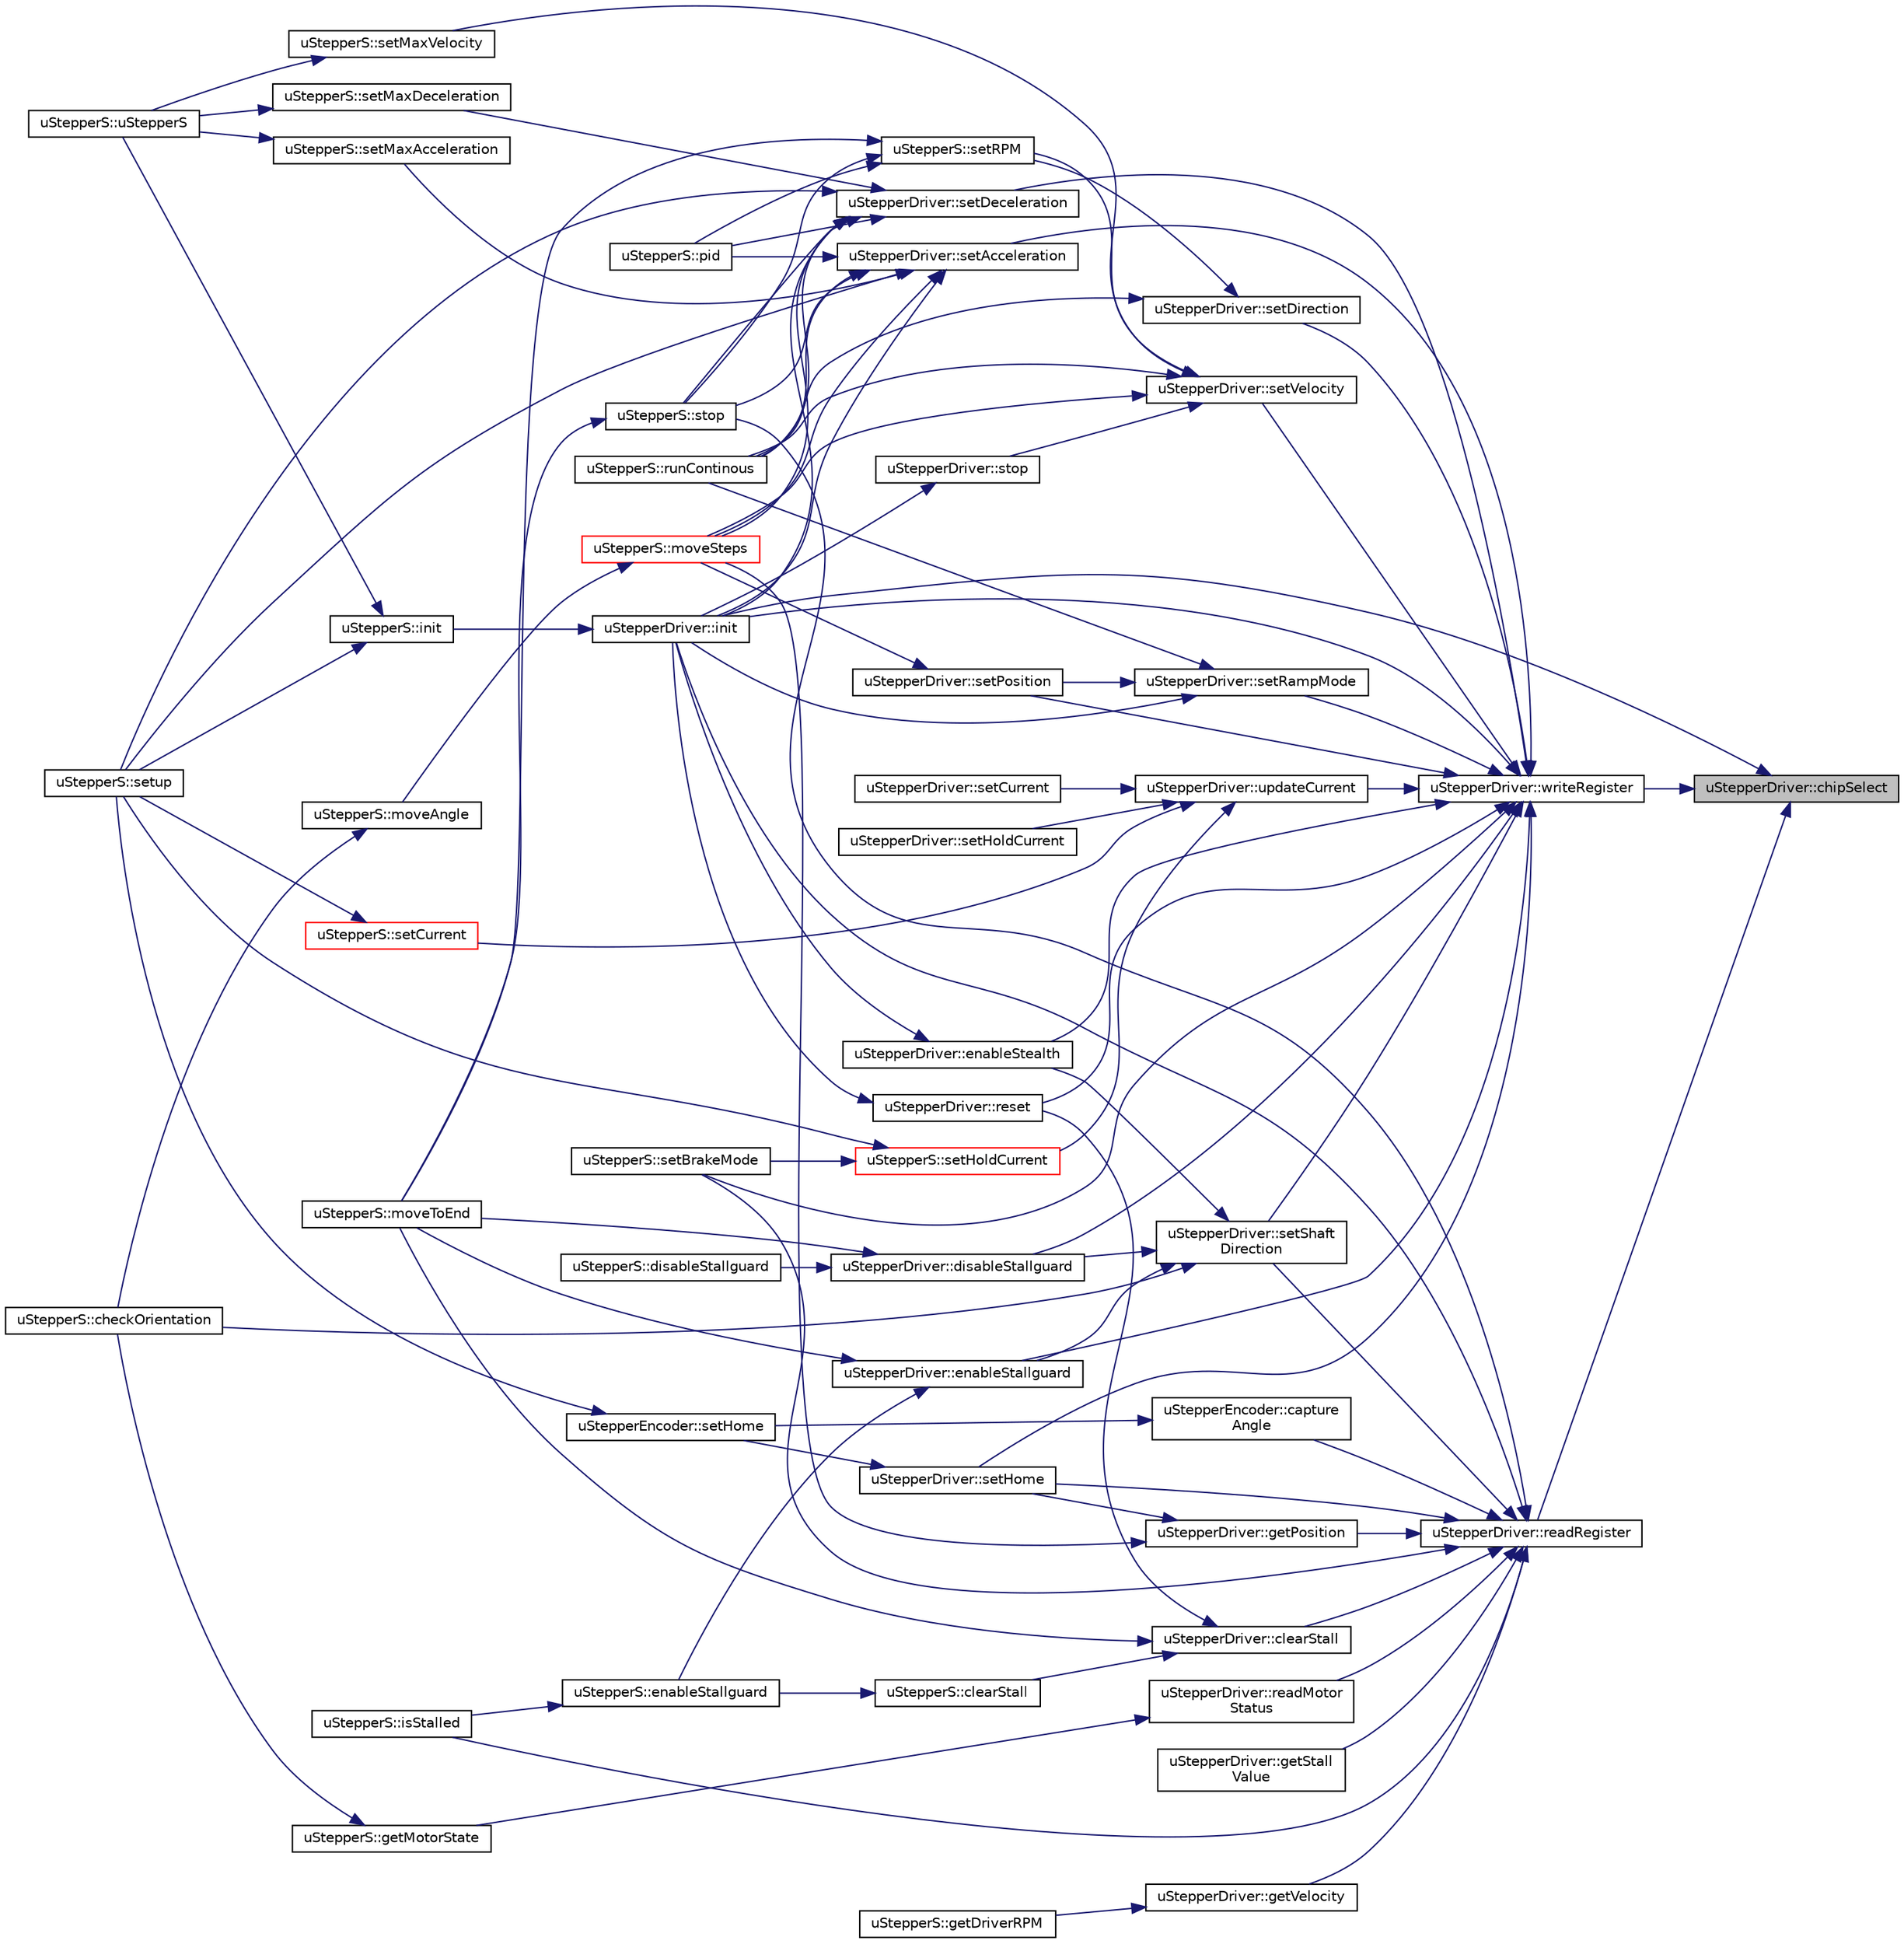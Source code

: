 digraph "uStepperDriver::chipSelect"
{
 // LATEX_PDF_SIZE
  edge [fontname="Helvetica",fontsize="10",labelfontname="Helvetica",labelfontsize="10"];
  node [fontname="Helvetica",fontsize="10",shape=record];
  rankdir="RL";
  Node1 [label="uStepperDriver::chipSelect",height=0.2,width=0.4,color="black", fillcolor="grey75", style="filled", fontcolor="black",tooltip=" "];
  Node1 -> Node2 [dir="back",color="midnightblue",fontsize="10",style="solid",fontname="Helvetica"];
  Node2 [label="uStepperDriver::init",height=0.2,width=0.4,color="black", fillcolor="white", style="filled",URL="$classuStepperDriver.html#aa0377f43140c529c559e8ec0868cb715",tooltip="Initiation of the motor driver."];
  Node2 -> Node3 [dir="back",color="midnightblue",fontsize="10",style="solid",fontname="Helvetica"];
  Node3 [label="uStepperS::init",height=0.2,width=0.4,color="black", fillcolor="white", style="filled",URL="$classuStepperS.html#ab8a5c0b35bda13aae2a9faa56eb4bd5d",tooltip="Internal function to prepare the uStepperS in the constructor."];
  Node3 -> Node4 [dir="back",color="midnightblue",fontsize="10",style="solid",fontname="Helvetica"];
  Node4 [label="uStepperS::setup",height=0.2,width=0.4,color="black", fillcolor="white", style="filled",URL="$classuStepperS.html#a16c8cc814f8fea692a8f8cad918f9861",tooltip="Initializes the different parts of the uStepper S object."];
  Node3 -> Node5 [dir="back",color="midnightblue",fontsize="10",style="solid",fontname="Helvetica"];
  Node5 [label="uStepperS::uStepperS",height=0.2,width=0.4,color="black", fillcolor="white", style="filled",URL="$classuStepperS.html#aea43098c9be52ac35427452aad4c6c42",tooltip="Constructor of uStepper class."];
  Node1 -> Node6 [dir="back",color="midnightblue",fontsize="10",style="solid",fontname="Helvetica"];
  Node6 [label="uStepperDriver::readRegister",height=0.2,width=0.4,color="black", fillcolor="white", style="filled",URL="$classuStepperDriver.html#ac63122b462ec49720be39372be32c994",tooltip="Reads a register from the motor driver."];
  Node6 -> Node7 [dir="back",color="midnightblue",fontsize="10",style="solid",fontname="Helvetica"];
  Node7 [label="uStepperEncoder::capture\lAngle",height=0.2,width=0.4,color="black", fillcolor="white", style="filled",URL="$classuStepperEncoder.html#a2e63f211a33fb632b475002b9328fca1",tooltip="Capture the current shaft angle."];
  Node7 -> Node8 [dir="back",color="midnightblue",fontsize="10",style="solid",fontname="Helvetica"];
  Node8 [label="uStepperEncoder::setHome",height=0.2,width=0.4,color="black", fillcolor="white", style="filled",URL="$classuStepperEncoder.html#a42c9667e532981996758163dfe471682",tooltip="Define new reference(home) position."];
  Node8 -> Node4 [dir="back",color="midnightblue",fontsize="10",style="solid",fontname="Helvetica"];
  Node6 -> Node9 [dir="back",color="midnightblue",fontsize="10",style="solid",fontname="Helvetica"];
  Node9 [label="uStepperDriver::clearStall",height=0.2,width=0.4,color="black", fillcolor="white", style="filled",URL="$classuStepperDriver.html#acf01b92a98aed0b576588caecf534ed4",tooltip=" "];
  Node9 -> Node10 [dir="back",color="midnightblue",fontsize="10",style="solid",fontname="Helvetica"];
  Node10 [label="uStepperS::clearStall",height=0.2,width=0.4,color="black", fillcolor="white", style="filled",URL="$classuStepperS.html#ab542d2f2219e517df9c05ba271da6272",tooltip="Clear the stallguard, reenabling the motor to return to its previous operation."];
  Node10 -> Node11 [dir="back",color="midnightblue",fontsize="10",style="solid",fontname="Helvetica"];
  Node11 [label="uStepperS::enableStallguard",height=0.2,width=0.4,color="black", fillcolor="white", style="filled",URL="$classuStepperS.html#a8dbe051a358d1754f579476e00cb9985",tooltip="Enable TMC5130 StallGuard."];
  Node11 -> Node12 [dir="back",color="midnightblue",fontsize="10",style="solid",fontname="Helvetica"];
  Node12 [label="uStepperS::isStalled",height=0.2,width=0.4,color="black", fillcolor="white", style="filled",URL="$classuStepperS.html#a9d494350df8d401b1bfcd82eca5481a5",tooltip="This method returns a bool variable indicating wether the motor is stalled or not...."];
  Node9 -> Node13 [dir="back",color="midnightblue",fontsize="10",style="solid",fontname="Helvetica"];
  Node13 [label="uStepperS::moveToEnd",height=0.2,width=0.4,color="black", fillcolor="white", style="filled",URL="$classuStepperS.html#a197ed9163e649bf5119d6c5670cd6aa4",tooltip="Moves the motor to its physical limit, without limit switch."];
  Node9 -> Node14 [dir="back",color="midnightblue",fontsize="10",style="solid",fontname="Helvetica"];
  Node14 [label="uStepperDriver::reset",height=0.2,width=0.4,color="black", fillcolor="white", style="filled",URL="$classuStepperDriver.html#a8e9e3be0a375489cb1b560b8b37486b7",tooltip=" "];
  Node14 -> Node2 [dir="back",color="midnightblue",fontsize="10",style="solid",fontname="Helvetica"];
  Node6 -> Node15 [dir="back",color="midnightblue",fontsize="10",style="solid",fontname="Helvetica"];
  Node15 [label="uStepperDriver::getPosition",height=0.2,width=0.4,color="black", fillcolor="white", style="filled",URL="$classuStepperDriver.html#a59dd1795c65fba7767cf61c18e87024e",tooltip="Returns the current position of the motor driver."];
  Node15 -> Node16 [dir="back",color="midnightblue",fontsize="10",style="solid",fontname="Helvetica"];
  Node16 [label="uStepperS::moveSteps",height=0.2,width=0.4,color="red", fillcolor="white", style="filled",URL="$classuStepperS.html#afacde6cc1a2dab2420c453008b3ab113",tooltip="Make the motor perform a predefined number of steps."];
  Node16 -> Node17 [dir="back",color="midnightblue",fontsize="10",style="solid",fontname="Helvetica"];
  Node17 [label="uStepperS::moveAngle",height=0.2,width=0.4,color="black", fillcolor="white", style="filled",URL="$classuStepperS.html#a6b3f4acd2deaeb3054d439a148af658e",tooltip="Makes the motor rotate a specific angle relative to the current position."];
  Node17 -> Node18 [dir="back",color="midnightblue",fontsize="10",style="solid",fontname="Helvetica"];
  Node18 [label="uStepperS::checkOrientation",height=0.2,width=0.4,color="black", fillcolor="white", style="filled",URL="$classuStepperS.html#a931f28e0dd5ecba1f1a875ee321f0f5f",tooltip="This method is used to check the orientation of the motor connector."];
  Node15 -> Node20 [dir="back",color="midnightblue",fontsize="10",style="solid",fontname="Helvetica"];
  Node20 [label="uStepperDriver::setHome",height=0.2,width=0.4,color="black", fillcolor="white", style="filled",URL="$classuStepperDriver.html#aed59b07c61be01c0973614cd94e20ebc",tooltip="Resets the internal position counter of the motor driver."];
  Node20 -> Node8 [dir="back",color="midnightblue",fontsize="10",style="solid",fontname="Helvetica"];
  Node6 -> Node21 [dir="back",color="midnightblue",fontsize="10",style="solid",fontname="Helvetica"];
  Node21 [label="uStepperDriver::getStall\lValue",height=0.2,width=0.4,color="black", fillcolor="white", style="filled",URL="$classuStepperDriver.html#a2461be201fde6037b90a58c8452319ad",tooltip="Returns the load measurement used for Stall detection."];
  Node6 -> Node22 [dir="back",color="midnightblue",fontsize="10",style="solid",fontname="Helvetica"];
  Node22 [label="uStepperDriver::getVelocity",height=0.2,width=0.4,color="black", fillcolor="white", style="filled",URL="$classuStepperDriver.html#ad1e100d57b313971a3dfb9c78183caa9",tooltip="Returns the current speed of the motor driver."];
  Node22 -> Node23 [dir="back",color="midnightblue",fontsize="10",style="solid",fontname="Helvetica"];
  Node23 [label="uStepperS::getDriverRPM",height=0.2,width=0.4,color="black", fillcolor="white", style="filled",URL="$classuStepperS.html#a2e3a7553124db1a62a74fdf0d439f24c",tooltip="Get the RPM from driver."];
  Node6 -> Node2 [dir="back",color="midnightblue",fontsize="10",style="solid",fontname="Helvetica"];
  Node6 -> Node12 [dir="back",color="midnightblue",fontsize="10",style="solid",fontname="Helvetica"];
  Node6 -> Node24 [dir="back",color="midnightblue",fontsize="10",style="solid",fontname="Helvetica"];
  Node24 [label="uStepperDriver::readMotor\lStatus",height=0.2,width=0.4,color="black", fillcolor="white", style="filled",URL="$classuStepperDriver.html#a3a4dbb14ce4308802c27244bdef566b9",tooltip=" "];
  Node24 -> Node25 [dir="back",color="midnightblue",fontsize="10",style="solid",fontname="Helvetica"];
  Node25 [label="uStepperS::getMotorState",height=0.2,width=0.4,color="black", fillcolor="white", style="filled",URL="$classuStepperS.html#afacfd0440b99f607b2af14f103c4e71f",tooltip="Get the current motor driver state."];
  Node25 -> Node18 [dir="back",color="midnightblue",fontsize="10",style="solid",fontname="Helvetica"];
  Node6 -> Node26 [dir="back",color="midnightblue",fontsize="10",style="solid",fontname="Helvetica"];
  Node26 [label="uStepperS::setBrakeMode",height=0.2,width=0.4,color="black", fillcolor="white", style="filled",URL="$classuStepperS.html#a78008ed9b2cdbdd8128553a13896aa0d",tooltip=" "];
  Node6 -> Node20 [dir="back",color="midnightblue",fontsize="10",style="solid",fontname="Helvetica"];
  Node6 -> Node27 [dir="back",color="midnightblue",fontsize="10",style="solid",fontname="Helvetica"];
  Node27 [label="uStepperDriver::setShaft\lDirection",height=0.2,width=0.4,color="black", fillcolor="white", style="filled",URL="$classuStepperDriver.html#a9182900a27f84224e9428022e4cd2e12",tooltip="Set motor driver direction."];
  Node27 -> Node18 [dir="back",color="midnightblue",fontsize="10",style="solid",fontname="Helvetica"];
  Node27 -> Node28 [dir="back",color="midnightblue",fontsize="10",style="solid",fontname="Helvetica"];
  Node28 [label="uStepperDriver::disableStallguard",height=0.2,width=0.4,color="black", fillcolor="white", style="filled",URL="$classuStepperDriver.html#a5ae3986e69fcd2488d9649bf2ae16e69",tooltip=" "];
  Node28 -> Node29 [dir="back",color="midnightblue",fontsize="10",style="solid",fontname="Helvetica"];
  Node29 [label="uStepperS::disableStallguard",height=0.2,width=0.4,color="black", fillcolor="white", style="filled",URL="$classuStepperS.html#a4d8842264775a82e016b88c3ca719ddb",tooltip="Disables the builtin stallguard offered from TMC5130, and reenables StealthChop."];
  Node28 -> Node13 [dir="back",color="midnightblue",fontsize="10",style="solid",fontname="Helvetica"];
  Node27 -> Node30 [dir="back",color="midnightblue",fontsize="10",style="solid",fontname="Helvetica"];
  Node30 [label="uStepperDriver::enableStallguard",height=0.2,width=0.4,color="black", fillcolor="white", style="filled",URL="$classuStepperDriver.html#ac606ead1b8240894e570561f8872f75a",tooltip=" "];
  Node30 -> Node11 [dir="back",color="midnightblue",fontsize="10",style="solid",fontname="Helvetica"];
  Node30 -> Node13 [dir="back",color="midnightblue",fontsize="10",style="solid",fontname="Helvetica"];
  Node27 -> Node31 [dir="back",color="midnightblue",fontsize="10",style="solid",fontname="Helvetica"];
  Node31 [label="uStepperDriver::enableStealth",height=0.2,width=0.4,color="black", fillcolor="white", style="filled",URL="$classuStepperDriver.html#ab89ec040a2e8a6f4b03cc03e8c590e2e",tooltip=" "];
  Node31 -> Node2 [dir="back",color="midnightblue",fontsize="10",style="solid",fontname="Helvetica"];
  Node6 -> Node32 [dir="back",color="midnightblue",fontsize="10",style="solid",fontname="Helvetica"];
  Node32 [label="uStepperS::stop",height=0.2,width=0.4,color="black", fillcolor="white", style="filled",URL="$classuStepperS.html#a046dba8bef7d033809158bf0dd69a6fd",tooltip="Stop the motor."];
  Node32 -> Node13 [dir="back",color="midnightblue",fontsize="10",style="solid",fontname="Helvetica"];
  Node1 -> Node33 [dir="back",color="midnightblue",fontsize="10",style="solid",fontname="Helvetica"];
  Node33 [label="uStepperDriver::writeRegister",height=0.2,width=0.4,color="black", fillcolor="white", style="filled",URL="$classuStepperDriver.html#a9df53360451da6c1b7291ae2ffd12819",tooltip="Write a register of the motor driver."];
  Node33 -> Node28 [dir="back",color="midnightblue",fontsize="10",style="solid",fontname="Helvetica"];
  Node33 -> Node30 [dir="back",color="midnightblue",fontsize="10",style="solid",fontname="Helvetica"];
  Node33 -> Node31 [dir="back",color="midnightblue",fontsize="10",style="solid",fontname="Helvetica"];
  Node33 -> Node2 [dir="back",color="midnightblue",fontsize="10",style="solid",fontname="Helvetica"];
  Node33 -> Node14 [dir="back",color="midnightblue",fontsize="10",style="solid",fontname="Helvetica"];
  Node33 -> Node34 [dir="back",color="midnightblue",fontsize="10",style="solid",fontname="Helvetica"];
  Node34 [label="uStepperDriver::setAcceleration",height=0.2,width=0.4,color="black", fillcolor="white", style="filled",URL="$classuStepperDriver.html#a1668657b55a0839ced16aa728f90bc7f",tooltip="Set motor acceleration."];
  Node34 -> Node2 [dir="back",color="midnightblue",fontsize="10",style="solid",fontname="Helvetica"];
  Node34 -> Node16 [dir="back",color="midnightblue",fontsize="10",style="solid",fontname="Helvetica"];
  Node34 -> Node35 [dir="back",color="midnightblue",fontsize="10",style="solid",fontname="Helvetica"];
  Node35 [label="uStepperS::pid",height=0.2,width=0.4,color="black", fillcolor="white", style="filled",URL="$classuStepperS.html#a26ed0d754a0d95eab0bea0225f471e6e",tooltip=" "];
  Node34 -> Node36 [dir="back",color="midnightblue",fontsize="10",style="solid",fontname="Helvetica"];
  Node36 [label="uStepperS::runContinous",height=0.2,width=0.4,color="black", fillcolor="white", style="filled",URL="$classuStepperS.html#abbe885c71e6dadc13b8c954221ac47eb",tooltip="Make the motor rotate continuously."];
  Node34 -> Node37 [dir="back",color="midnightblue",fontsize="10",style="solid",fontname="Helvetica"];
  Node37 [label="uStepperS::setMaxAcceleration",height=0.2,width=0.4,color="black", fillcolor="white", style="filled",URL="$classuStepperS.html#a432ca4ebf99c41e00730e2f1072e9ae0",tooltip="Set the maximum acceleration of the stepper motor."];
  Node37 -> Node5 [dir="back",color="midnightblue",fontsize="10",style="solid",fontname="Helvetica"];
  Node34 -> Node4 [dir="back",color="midnightblue",fontsize="10",style="solid",fontname="Helvetica"];
  Node34 -> Node32 [dir="back",color="midnightblue",fontsize="10",style="solid",fontname="Helvetica"];
  Node33 -> Node26 [dir="back",color="midnightblue",fontsize="10",style="solid",fontname="Helvetica"];
  Node33 -> Node38 [dir="back",color="midnightblue",fontsize="10",style="solid",fontname="Helvetica"];
  Node38 [label="uStepperDriver::setDeceleration",height=0.2,width=0.4,color="black", fillcolor="white", style="filled",URL="$classuStepperDriver.html#a40f48b1a99218b3a648deb56286e678c",tooltip="Set motor deceleration."];
  Node38 -> Node2 [dir="back",color="midnightblue",fontsize="10",style="solid",fontname="Helvetica"];
  Node38 -> Node16 [dir="back",color="midnightblue",fontsize="10",style="solid",fontname="Helvetica"];
  Node38 -> Node35 [dir="back",color="midnightblue",fontsize="10",style="solid",fontname="Helvetica"];
  Node38 -> Node36 [dir="back",color="midnightblue",fontsize="10",style="solid",fontname="Helvetica"];
  Node38 -> Node39 [dir="back",color="midnightblue",fontsize="10",style="solid",fontname="Helvetica"];
  Node39 [label="uStepperS::setMaxDeceleration",height=0.2,width=0.4,color="black", fillcolor="white", style="filled",URL="$classuStepperS.html#a386a51f45a4f1e45db75c4f0c59263cf",tooltip="Set the maximum deceleration of the stepper motor."];
  Node39 -> Node5 [dir="back",color="midnightblue",fontsize="10",style="solid",fontname="Helvetica"];
  Node38 -> Node4 [dir="back",color="midnightblue",fontsize="10",style="solid",fontname="Helvetica"];
  Node38 -> Node32 [dir="back",color="midnightblue",fontsize="10",style="solid",fontname="Helvetica"];
  Node33 -> Node40 [dir="back",color="midnightblue",fontsize="10",style="solid",fontname="Helvetica"];
  Node40 [label="uStepperDriver::setDirection",height=0.2,width=0.4,color="black", fillcolor="white", style="filled",URL="$classuStepperDriver.html#a204ff5c6565b158f9d1c24672d2ef09d",tooltip=" "];
  Node40 -> Node36 [dir="back",color="midnightblue",fontsize="10",style="solid",fontname="Helvetica"];
  Node40 -> Node41 [dir="back",color="midnightblue",fontsize="10",style="solid",fontname="Helvetica"];
  Node41 [label="uStepperS::setRPM",height=0.2,width=0.4,color="black", fillcolor="white", style="filled",URL="$classuStepperS.html#a5b754b633f5938b43f0b4db9f75c8874",tooltip="Set the velocity in rpm."];
  Node41 -> Node13 [dir="back",color="midnightblue",fontsize="10",style="solid",fontname="Helvetica"];
  Node41 -> Node35 [dir="back",color="midnightblue",fontsize="10",style="solid",fontname="Helvetica"];
  Node41 -> Node32 [dir="back",color="midnightblue",fontsize="10",style="solid",fontname="Helvetica"];
  Node33 -> Node20 [dir="back",color="midnightblue",fontsize="10",style="solid",fontname="Helvetica"];
  Node33 -> Node42 [dir="back",color="midnightblue",fontsize="10",style="solid",fontname="Helvetica"];
  Node42 [label="uStepperDriver::setPosition",height=0.2,width=0.4,color="black", fillcolor="white", style="filled",URL="$classuStepperDriver.html#af8c6752ef8ca1516154ef8186f1494ac",tooltip="Set the motor position."];
  Node42 -> Node16 [dir="back",color="midnightblue",fontsize="10",style="solid",fontname="Helvetica"];
  Node33 -> Node43 [dir="back",color="midnightblue",fontsize="10",style="solid",fontname="Helvetica"];
  Node43 [label="uStepperDriver::setRampMode",height=0.2,width=0.4,color="black", fillcolor="white", style="filled",URL="$classuStepperDriver.html#af2ce24dc7a9602cd1dee585ecdee567c",tooltip="Set motor driver to position mode or velocity mode."];
  Node43 -> Node2 [dir="back",color="midnightblue",fontsize="10",style="solid",fontname="Helvetica"];
  Node43 -> Node36 [dir="back",color="midnightblue",fontsize="10",style="solid",fontname="Helvetica"];
  Node43 -> Node42 [dir="back",color="midnightblue",fontsize="10",style="solid",fontname="Helvetica"];
  Node33 -> Node27 [dir="back",color="midnightblue",fontsize="10",style="solid",fontname="Helvetica"];
  Node33 -> Node44 [dir="back",color="midnightblue",fontsize="10",style="solid",fontname="Helvetica"];
  Node44 [label="uStepperDriver::setVelocity",height=0.2,width=0.4,color="black", fillcolor="white", style="filled",URL="$classuStepperDriver.html#ace949223744d3ecb544ddb879a1146d6",tooltip="Set motor velocity."];
  Node44 -> Node16 [dir="back",color="midnightblue",fontsize="10",style="solid",fontname="Helvetica"];
  Node44 -> Node36 [dir="back",color="midnightblue",fontsize="10",style="solid",fontname="Helvetica"];
  Node44 -> Node45 [dir="back",color="midnightblue",fontsize="10",style="solid",fontname="Helvetica"];
  Node45 [label="uStepperS::setMaxVelocity",height=0.2,width=0.4,color="black", fillcolor="white", style="filled",URL="$classuStepperS.html#a0e84f3aa5a3e33b39586697bc7bc741e",tooltip="Set the maximum velocity of the stepper motor."];
  Node45 -> Node5 [dir="back",color="midnightblue",fontsize="10",style="solid",fontname="Helvetica"];
  Node44 -> Node41 [dir="back",color="midnightblue",fontsize="10",style="solid",fontname="Helvetica"];
  Node44 -> Node46 [dir="back",color="midnightblue",fontsize="10",style="solid",fontname="Helvetica"];
  Node46 [label="uStepperDriver::stop",height=0.2,width=0.4,color="black", fillcolor="white", style="filled",URL="$classuStepperDriver.html#a990e6d0c64db890f0aecbc00a934f109",tooltip="Stops any ongoing movement with deceleration."];
  Node46 -> Node2 [dir="back",color="midnightblue",fontsize="10",style="solid",fontname="Helvetica"];
  Node33 -> Node47 [dir="back",color="midnightblue",fontsize="10",style="solid",fontname="Helvetica"];
  Node47 [label="uStepperDriver::updateCurrent",height=0.2,width=0.4,color="black", fillcolor="white", style="filled",URL="$classuStepperDriver.html#a6622381d9be81cd93f1c34e605dde404",tooltip="Writes the current setting registers of the motor driver"];
  Node47 -> Node48 [dir="back",color="midnightblue",fontsize="10",style="solid",fontname="Helvetica"];
  Node48 [label="uStepperS::setCurrent",height=0.2,width=0.4,color="red", fillcolor="white", style="filled",URL="$classuStepperS.html#ac74e343f7ad81aa5c54a68f2514807fe",tooltip="Set motor output current."];
  Node48 -> Node4 [dir="back",color="midnightblue",fontsize="10",style="solid",fontname="Helvetica"];
  Node47 -> Node52 [dir="back",color="midnightblue",fontsize="10",style="solid",fontname="Helvetica"];
  Node52 [label="uStepperDriver::setCurrent",height=0.2,width=0.4,color="black", fillcolor="white", style="filled",URL="$classuStepperDriver.html#ad766a6a6f52387d96e1435943c8591b4",tooltip="Set motor driver current."];
  Node47 -> Node53 [dir="back",color="midnightblue",fontsize="10",style="solid",fontname="Helvetica"];
  Node53 [label="uStepperS::setHoldCurrent",height=0.2,width=0.4,color="red", fillcolor="white", style="filled",URL="$classuStepperS.html#a57e019bb84dee27bc4681a311e44e27e",tooltip="Set motor hold current."];
  Node53 -> Node26 [dir="back",color="midnightblue",fontsize="10",style="solid",fontname="Helvetica"];
  Node53 -> Node4 [dir="back",color="midnightblue",fontsize="10",style="solid",fontname="Helvetica"];
  Node47 -> Node54 [dir="back",color="midnightblue",fontsize="10",style="solid",fontname="Helvetica"];
  Node54 [label="uStepperDriver::setHoldCurrent",height=0.2,width=0.4,color="black", fillcolor="white", style="filled",URL="$classuStepperDriver.html#ab697c4a73fb3aada7fa8f9e30694ff30",tooltip="Set motor driver hold current."];
}
